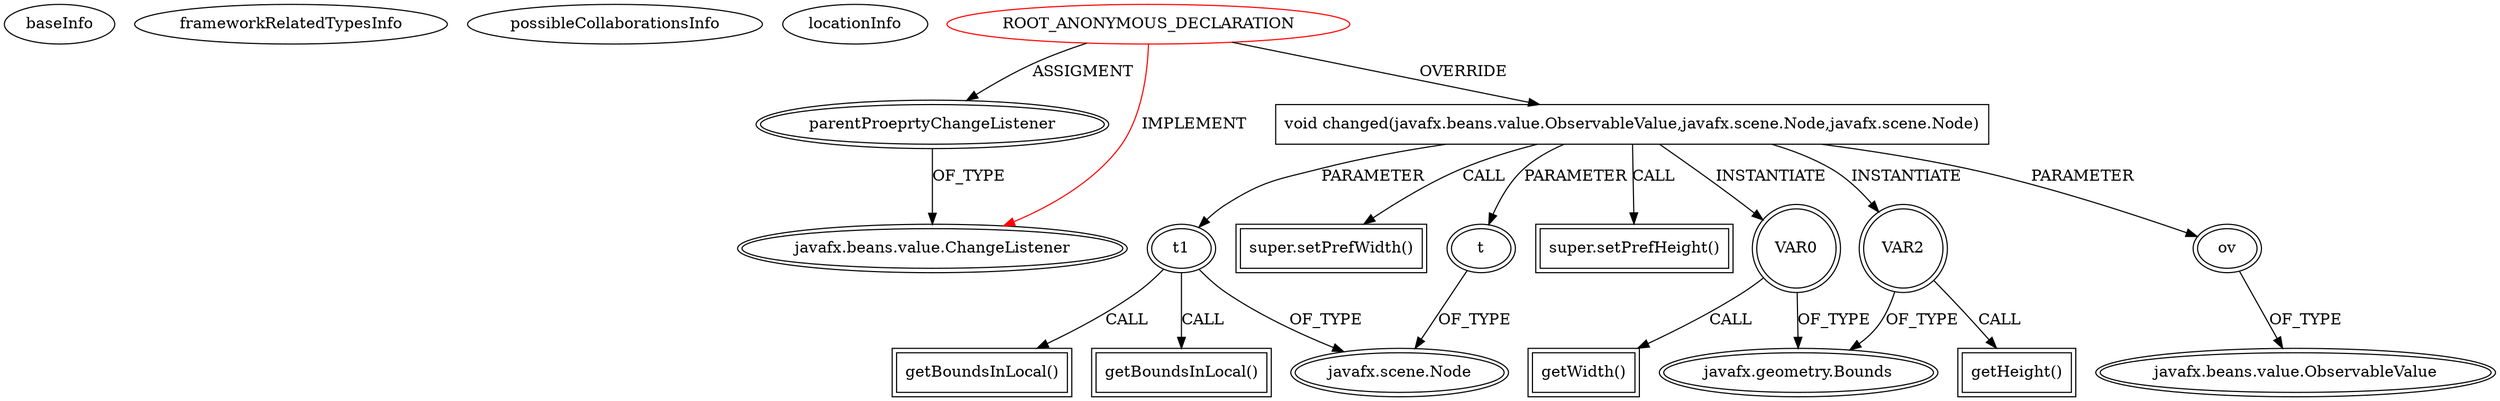 digraph {
baseInfo[graphId=1670,category="extension_graph",isAnonymous=true,possibleRelation=false]
frameworkRelatedTypesInfo[0="javafx.beans.value.ChangeListener"]
possibleCollaborationsInfo[]
locationInfo[projectName="abuczko-JFXDockManager",filePath="/abuczko-JFXDockManager/JFXDockManager-master/JFXDockManager/src/controller/DockManager.java",contextSignature="DockManager",graphId="1670"]
0[label="ROOT_ANONYMOUS_DECLARATION",vertexType="ROOT_ANONYMOUS_DECLARATION",isFrameworkType=false,color=red]
1[label="javafx.beans.value.ChangeListener",vertexType="FRAMEWORK_INTERFACE_TYPE",isFrameworkType=true,peripheries=2]
2[label="parentProeprtyChangeListener",vertexType="OUTSIDE_VARIABLE_EXPRESION",isFrameworkType=true,peripheries=2]
4[label="void changed(javafx.beans.value.ObservableValue,javafx.scene.Node,javafx.scene.Node)",vertexType="OVERRIDING_METHOD_DECLARATION",isFrameworkType=false,shape=box]
5[label="ov",vertexType="PARAMETER_DECLARATION",isFrameworkType=true,peripheries=2]
6[label="javafx.beans.value.ObservableValue",vertexType="FRAMEWORK_INTERFACE_TYPE",isFrameworkType=true,peripheries=2]
7[label="t",vertexType="PARAMETER_DECLARATION",isFrameworkType=true,peripheries=2]
8[label="javafx.scene.Node",vertexType="FRAMEWORK_CLASS_TYPE",isFrameworkType=true,peripheries=2]
9[label="t1",vertexType="PARAMETER_DECLARATION",isFrameworkType=true,peripheries=2]
11[label="super.setPrefWidth()",vertexType="SUPER_CALL",isFrameworkType=true,peripheries=2,shape=box]
12[label="VAR0",vertexType="VARIABLE_EXPRESION",isFrameworkType=true,peripheries=2,shape=circle]
14[label="javafx.geometry.Bounds",vertexType="FRAMEWORK_CLASS_TYPE",isFrameworkType=true,peripheries=2]
13[label="getWidth()",vertexType="INSIDE_CALL",isFrameworkType=true,peripheries=2,shape=box]
16[label="getBoundsInLocal()",vertexType="INSIDE_CALL",isFrameworkType=true,peripheries=2,shape=box]
17[label="super.setPrefHeight()",vertexType="SUPER_CALL",isFrameworkType=true,peripheries=2,shape=box]
18[label="VAR2",vertexType="VARIABLE_EXPRESION",isFrameworkType=true,peripheries=2,shape=circle]
19[label="getHeight()",vertexType="INSIDE_CALL",isFrameworkType=true,peripheries=2,shape=box]
22[label="getBoundsInLocal()",vertexType="INSIDE_CALL",isFrameworkType=true,peripheries=2,shape=box]
0->1[label="IMPLEMENT",color=red]
0->2[label="ASSIGMENT"]
2->1[label="OF_TYPE"]
0->4[label="OVERRIDE"]
5->6[label="OF_TYPE"]
4->5[label="PARAMETER"]
7->8[label="OF_TYPE"]
4->7[label="PARAMETER"]
9->8[label="OF_TYPE"]
4->9[label="PARAMETER"]
4->11[label="CALL"]
4->12[label="INSTANTIATE"]
12->14[label="OF_TYPE"]
12->13[label="CALL"]
9->16[label="CALL"]
4->17[label="CALL"]
4->18[label="INSTANTIATE"]
18->14[label="OF_TYPE"]
18->19[label="CALL"]
9->22[label="CALL"]
}
